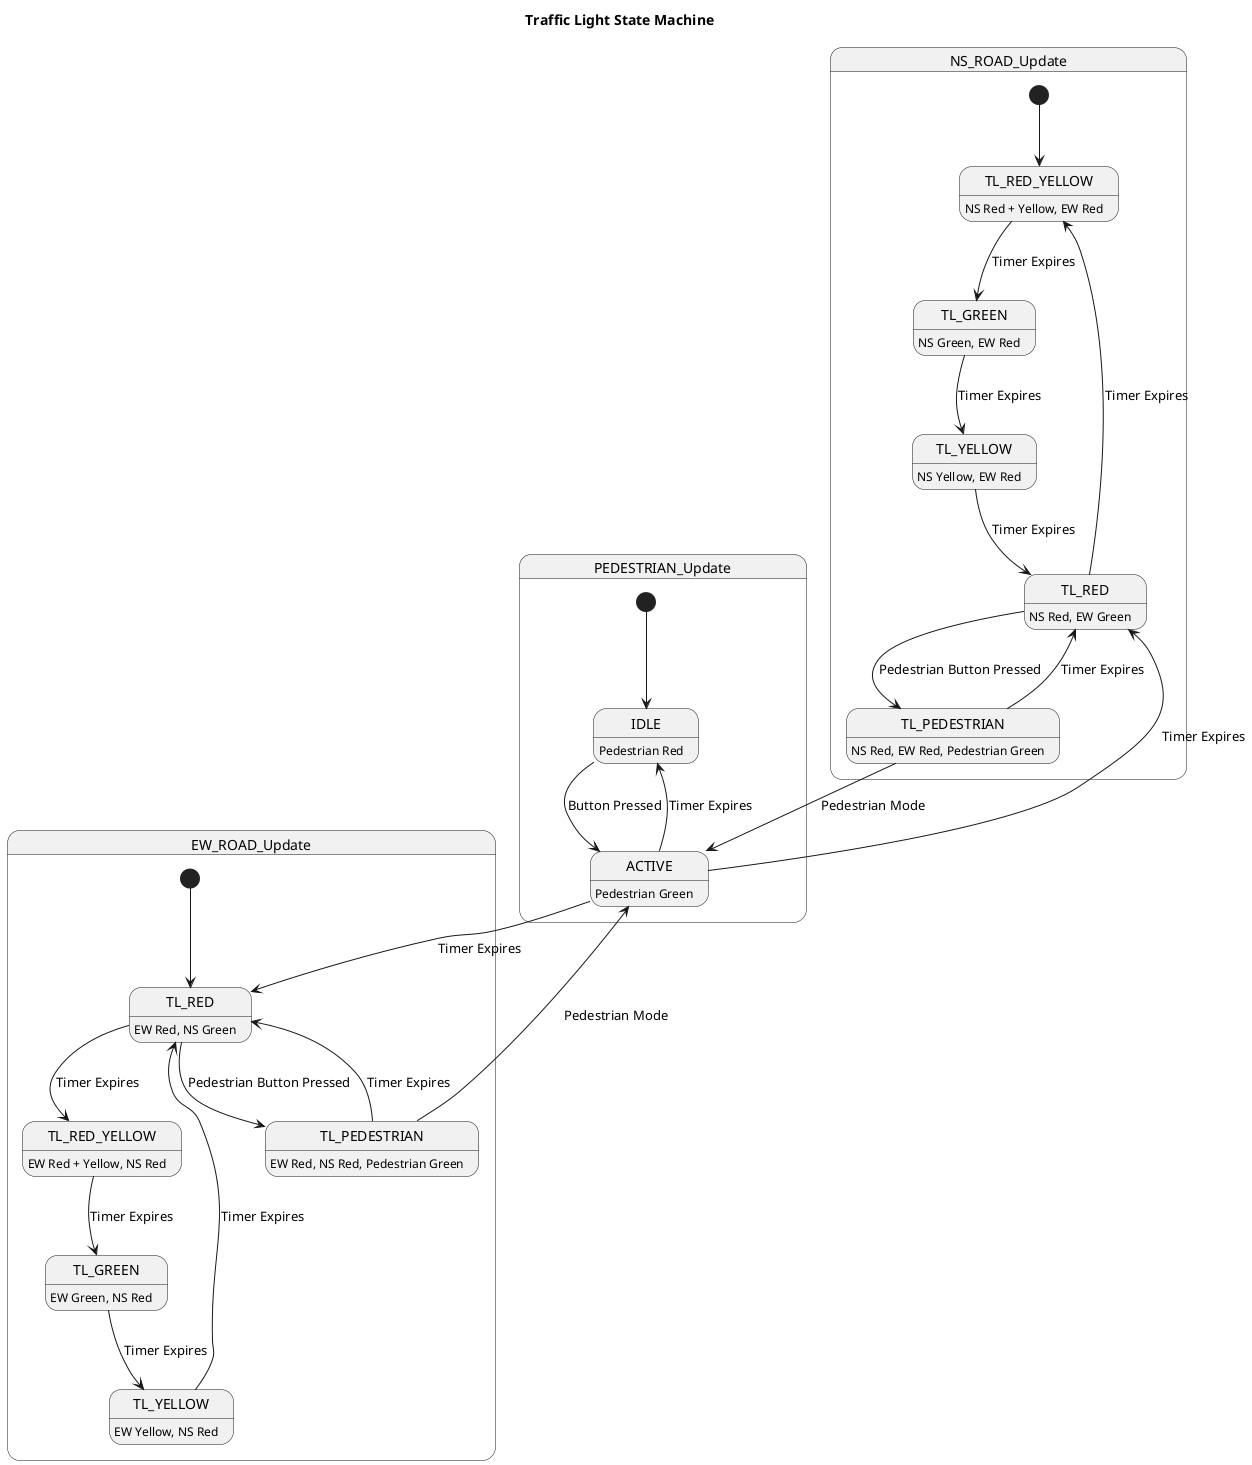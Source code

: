 @startuml
title Traffic Light State Machine

state "NS_ROAD_Update" as NS {
    state "TL_RED_YELLOW" as NS_RED_YELLOW : NS Red + Yellow, EW Red
    state "TL_GREEN" as NS_GREEN : NS Green, EW Red
    state "TL_YELLOW" as NS_YELLOW : NS Yellow, EW Red
    state "TL_RED" as NS_RED : NS Red, EW Green
    state "TL_PEDESTRIAN" as NS_PEDESTRIAN : NS Red, EW Red, Pedestrian Green

    [*] --> NS_RED_YELLOW
    NS_RED_YELLOW --> NS_GREEN : Timer Expires
    NS_GREEN --> NS_YELLOW : Timer Expires
    NS_YELLOW --> NS_RED : Timer Expires
    NS_RED --> NS_RED_YELLOW : Timer Expires
    NS_RED --> NS_PEDESTRIAN : Pedestrian Button Pressed
    NS_PEDESTRIAN --> NS_RED : Timer Expires
}

state "EW_ROAD_Update" as EW {
    state "TL_RED" as EW_RED : EW Red, NS Green
    state "TL_YELLOW" as EW_YELLOW : EW Yellow, NS Red
    state "TL_GREEN" as EW_GREEN : EW Green, NS Red
    state "TL_RED_YELLOW" as EW_RED_YELLOW : EW Red + Yellow, NS Red
    state "TL_PEDESTRIAN" as EW_PEDESTRIAN : EW Red, NS Red, Pedestrian Green

    [*] --> EW_RED
    EW_RED --> EW_RED_YELLOW : Timer Expires
    EW_RED_YELLOW --> EW_GREEN : Timer Expires
    EW_GREEN --> EW_YELLOW : Timer Expires
    EW_YELLOW --> EW_RED : Timer Expires
    EW_RED --> EW_PEDESTRIAN : Pedestrian Button Pressed
    EW_PEDESTRIAN --> EW_RED : Timer Expires
}

state "PEDESTRIAN_Update" as PED {
    state "IDLE" as PED_IDLE : Pedestrian Red
    state "ACTIVE" as PED_ACTIVE : Pedestrian Green

    [*] --> PED_IDLE
    PED_IDLE --> PED_ACTIVE : Button Pressed
    PED_ACTIVE --> PED_IDLE : Timer Expires
}

NS_PEDESTRIAN --> PED_ACTIVE : Pedestrian Mode
EW_PEDESTRIAN --> PED_ACTIVE : Pedestrian Mode
PED_ACTIVE --> NS_RED : Timer Expires
PED_ACTIVE --> EW_RED : Timer Expires

@enduml